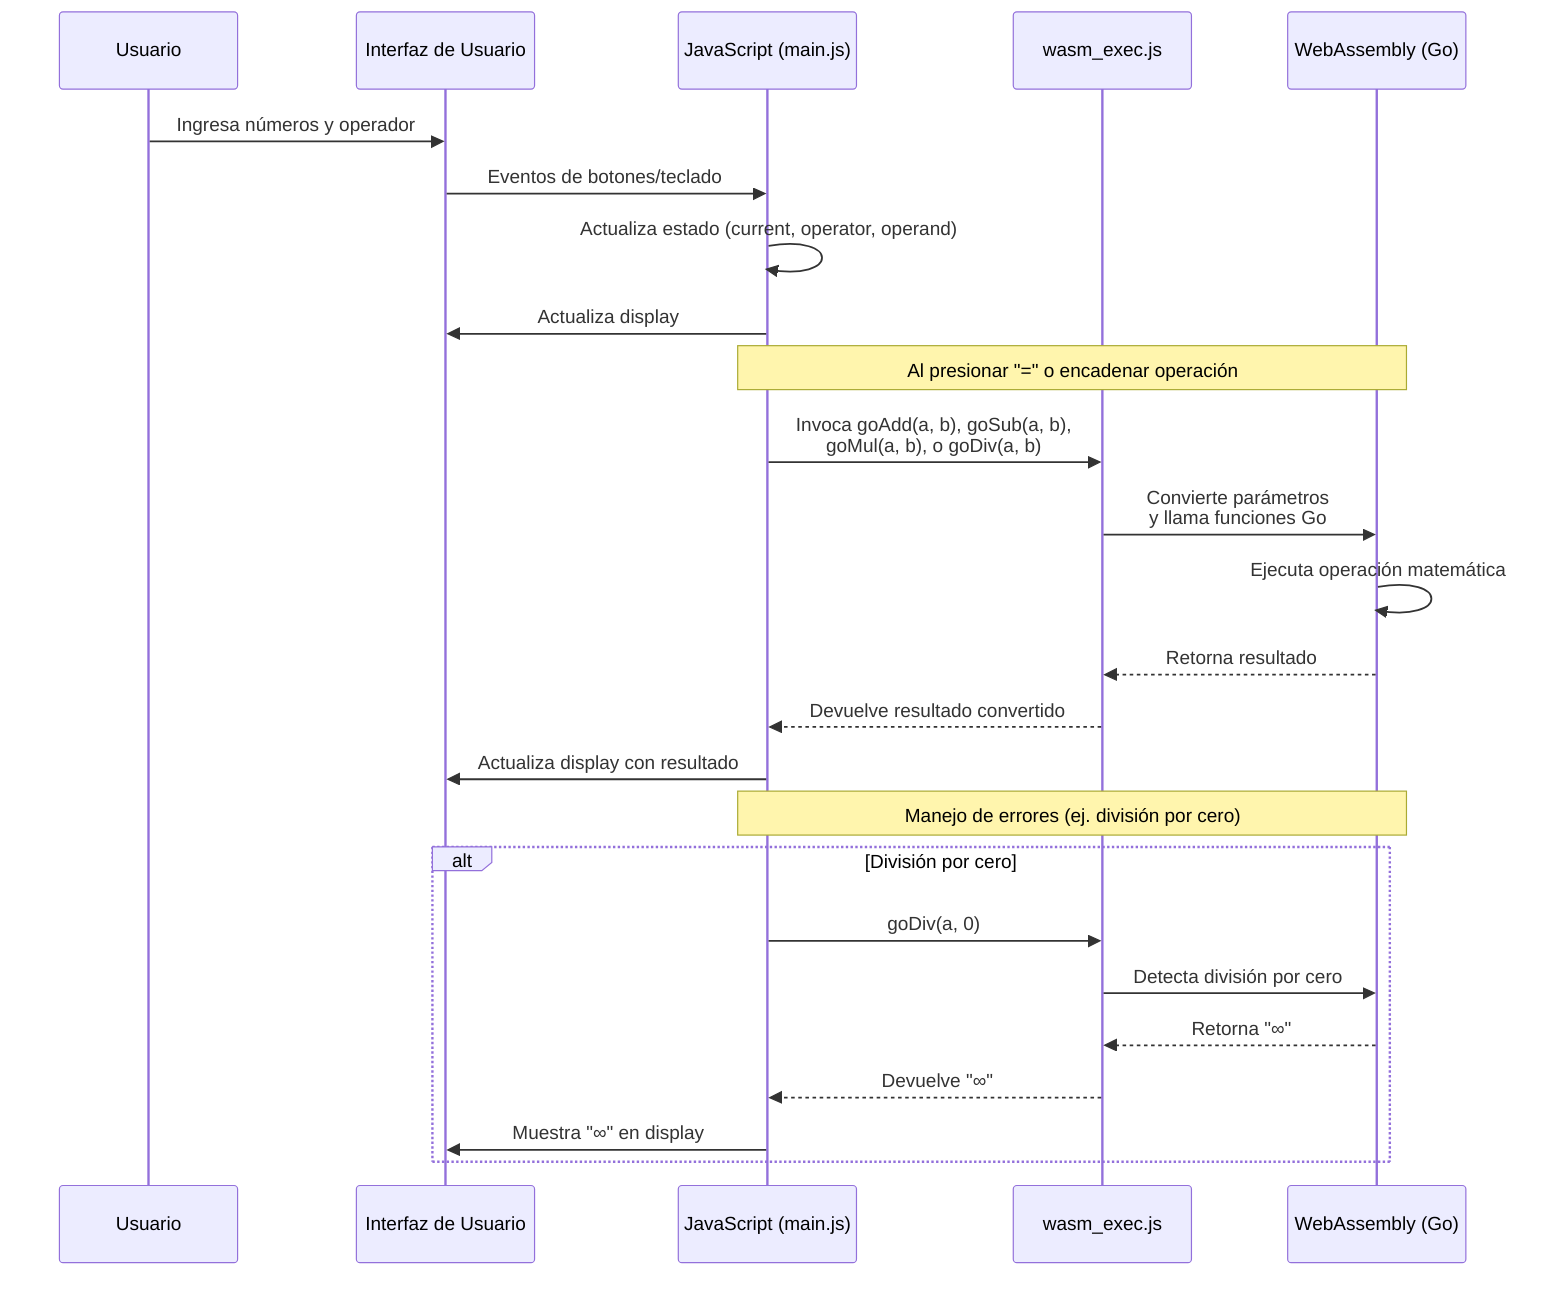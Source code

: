 sequenceDiagram
    participant Usuario as Usuario
    participant UI as Interfaz de Usuario
    participant JS as JavaScript (main.js)
    participant Bridge as wasm_exec.js
    participant WASM as WebAssembly (Go)
    
    Usuario->>UI: Ingresa números y operador
    UI->>JS: Eventos de botones/teclado
    
    JS->>JS: Actualiza estado (current, operator, operand)
    JS->>UI: Actualiza display
    
    Note over JS,WASM: Al presionar "=" o encadenar operación
    
    JS->>Bridge: Invoca goAdd(a, b), goSub(a, b), <br>goMul(a, b), o goDiv(a, b)
    Bridge->>WASM: Convierte parámetros <br>y llama funciones Go
    
    WASM->>WASM: Ejecuta operación matemática
    WASM-->>Bridge: Retorna resultado
    Bridge-->>JS: Devuelve resultado convertido
    
    JS->>UI: Actualiza display con resultado
    
    Note over JS,WASM: Manejo de errores (ej. división por cero)
    
    alt División por cero
        JS->>Bridge: goDiv(a, 0)
        Bridge->>WASM: Detecta división por cero
        WASM-->>Bridge: Retorna "∞"
        Bridge-->>JS: Devuelve "∞"
        JS->>UI: Muestra "∞" en display
    end